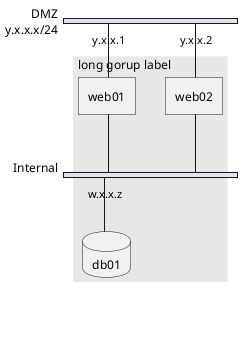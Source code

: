 @startuml
nwdiag {
    network DMZ {
        address = "y.x.x.x/24"
        web01 [address = "y.x.x.1"]
        web02 [address = "y.x.x.2"]
    }
    network Internal {
        web01
        web02
        db01 [address = "w.x.x.z" shape = database]
    }
    group {
        description = "long gorup label"
        web01
        web02
        db01
    }
}
@enduml